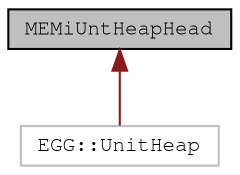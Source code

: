 digraph "MEMiUntHeapHead"
{
 // LATEX_PDF_SIZE
  edge [fontname="FreeMono",fontsize="10",labelfontname="FreeMono",labelfontsize="10"];
  node [fontname="FreeMono",fontsize="10",shape=record];
  Node1 [label="MEMiUntHeapHead",height=0.2,width=0.4,color="black", fillcolor="grey75", style="filled", fontcolor="black",tooltip=" "];
  Node1 -> Node2 [dir="back",color="firebrick4",fontsize="10",style="solid",fontname="FreeMono"];
  Node2 [label="EGG::UnitHeap",height=0.2,width=0.4,color="grey75", fillcolor="white", style="filled",URL="$class_e_g_g_1_1_unit_heap.html",tooltip=" "];
}
